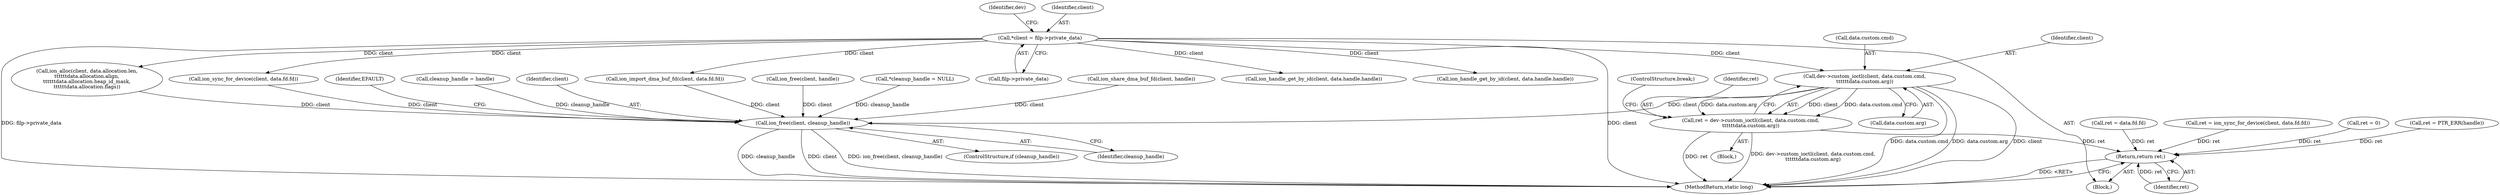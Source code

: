 digraph "0_linux_9590232bb4f4cc824f3425a6e1349afbe6d6d2b7_2@pointer" {
"1000329" [label="(Call,dev->custom_ioctl(client, data.custom.cmd,\n\t\t\t\t\t\tdata.custom.arg))"];
"1000106" [label="(Call,*client = filp->private_data)"];
"1000327" [label="(Call,ret = dev->custom_ioctl(client, data.custom.cmd,\n\t\t\t\t\t\tdata.custom.arg))"];
"1000369" [label="(Return,return ret;)"];
"1000363" [label="(Call,ion_free(client, cleanup_handle))"];
"1000341" [label="(ControlStructure,break;)"];
"1000369" [label="(Return,return ret;)"];
"1000118" [label="(Call,*cleanup_handle = NULL)"];
"1000267" [label="(Call,ret = data.fd.fd)"];
"1000336" [label="(Call,data.custom.arg)"];
"1000113" [label="(Identifier,dev)"];
"1000254" [label="(Call,ion_share_dma_buf_fd(client, handle))"];
"1000235" [label="(Call,ion_handle_get_by_id(client, data.handle.handle))"];
"1000307" [label="(Call,ret = ion_sync_for_device(client, data.fd.fd))"];
"1000106" [label="(Call,*client = filp->private_data)"];
"1000368" [label="(Identifier,EFAULT)"];
"1000328" [label="(Identifier,ret)"];
"1000201" [label="(Call,cleanup_handle = handle)"];
"1000363" [label="(Call,ion_free(client, cleanup_handle))"];
"1000364" [label="(Identifier,client)"];
"1000210" [label="(Call,ion_handle_get_by_id(client, data.handle.handle))"];
"1000122" [label="(Call,ret = 0)"];
"1000104" [label="(Block,)"];
"1000371" [label="(MethodReturn,static long)"];
"1000280" [label="(Call,ion_import_dma_buf_fd(client, data.fd.fd))"];
"1000370" [label="(Identifier,ret)"];
"1000107" [label="(Identifier,client)"];
"1000223" [label="(Call,ion_free(client, handle))"];
"1000329" [label="(Call,dev->custom_ioctl(client, data.custom.cmd,\n\t\t\t\t\t\tdata.custom.arg))"];
"1000318" [label="(Block,)"];
"1000330" [label="(Identifier,client)"];
"1000327" [label="(Call,ret = dev->custom_ioctl(client, data.custom.cmd,\n\t\t\t\t\t\tdata.custom.arg))"];
"1000365" [label="(Identifier,cleanup_handle)"];
"1000331" [label="(Call,data.custom.cmd)"];
"1000164" [label="(Call,ion_alloc(client, data.allocation.len,\n\t\t\t\t\t\tdata.allocation.align,\n\t\t\t\t\t\tdata.allocation.heap_id_mask,\n\t\t\t\t\t\tdata.allocation.flags))"];
"1000361" [label="(ControlStructure,if (cleanup_handle))"];
"1000108" [label="(Call,filp->private_data)"];
"1000290" [label="(Call,ret = PTR_ERR(handle))"];
"1000309" [label="(Call,ion_sync_for_device(client, data.fd.fd))"];
"1000329" -> "1000327"  [label="AST: "];
"1000329" -> "1000336"  [label="CFG: "];
"1000330" -> "1000329"  [label="AST: "];
"1000331" -> "1000329"  [label="AST: "];
"1000336" -> "1000329"  [label="AST: "];
"1000327" -> "1000329"  [label="CFG: "];
"1000329" -> "1000371"  [label="DDG: data.custom.cmd"];
"1000329" -> "1000371"  [label="DDG: data.custom.arg"];
"1000329" -> "1000371"  [label="DDG: client"];
"1000329" -> "1000327"  [label="DDG: client"];
"1000329" -> "1000327"  [label="DDG: data.custom.cmd"];
"1000329" -> "1000327"  [label="DDG: data.custom.arg"];
"1000106" -> "1000329"  [label="DDG: client"];
"1000329" -> "1000363"  [label="DDG: client"];
"1000106" -> "1000104"  [label="AST: "];
"1000106" -> "1000108"  [label="CFG: "];
"1000107" -> "1000106"  [label="AST: "];
"1000108" -> "1000106"  [label="AST: "];
"1000113" -> "1000106"  [label="CFG: "];
"1000106" -> "1000371"  [label="DDG: filp->private_data"];
"1000106" -> "1000371"  [label="DDG: client"];
"1000106" -> "1000164"  [label="DDG: client"];
"1000106" -> "1000210"  [label="DDG: client"];
"1000106" -> "1000235"  [label="DDG: client"];
"1000106" -> "1000280"  [label="DDG: client"];
"1000106" -> "1000309"  [label="DDG: client"];
"1000327" -> "1000318"  [label="AST: "];
"1000328" -> "1000327"  [label="AST: "];
"1000341" -> "1000327"  [label="CFG: "];
"1000327" -> "1000371"  [label="DDG: ret"];
"1000327" -> "1000371"  [label="DDG: dev->custom_ioctl(client, data.custom.cmd,\n\t\t\t\t\t\tdata.custom.arg)"];
"1000327" -> "1000369"  [label="DDG: ret"];
"1000369" -> "1000104"  [label="AST: "];
"1000369" -> "1000370"  [label="CFG: "];
"1000370" -> "1000369"  [label="AST: "];
"1000371" -> "1000369"  [label="CFG: "];
"1000369" -> "1000371"  [label="DDG: <RET>"];
"1000370" -> "1000369"  [label="DDG: ret"];
"1000290" -> "1000369"  [label="DDG: ret"];
"1000122" -> "1000369"  [label="DDG: ret"];
"1000267" -> "1000369"  [label="DDG: ret"];
"1000307" -> "1000369"  [label="DDG: ret"];
"1000363" -> "1000361"  [label="AST: "];
"1000363" -> "1000365"  [label="CFG: "];
"1000364" -> "1000363"  [label="AST: "];
"1000365" -> "1000363"  [label="AST: "];
"1000368" -> "1000363"  [label="CFG: "];
"1000363" -> "1000371"  [label="DDG: cleanup_handle"];
"1000363" -> "1000371"  [label="DDG: client"];
"1000363" -> "1000371"  [label="DDG: ion_free(client, cleanup_handle)"];
"1000309" -> "1000363"  [label="DDG: client"];
"1000254" -> "1000363"  [label="DDG: client"];
"1000280" -> "1000363"  [label="DDG: client"];
"1000223" -> "1000363"  [label="DDG: client"];
"1000164" -> "1000363"  [label="DDG: client"];
"1000118" -> "1000363"  [label="DDG: cleanup_handle"];
"1000201" -> "1000363"  [label="DDG: cleanup_handle"];
}

